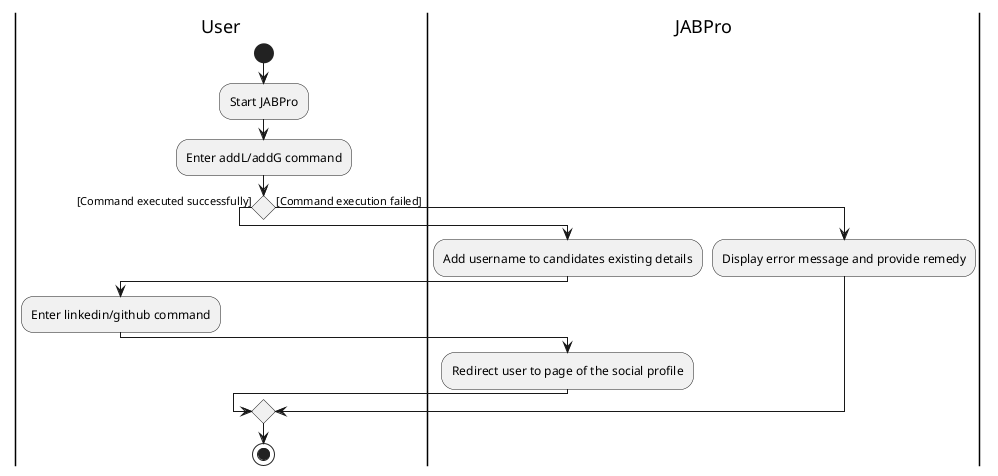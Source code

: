 @startuml
'https://plantuml.com/activity-diagram-beta
|User|
start
:Start JABPro;
:Enter addL/addG command;
if () then ([Command executed successfully])
  |JABPro|
  :Add username to candidates existing details;
  |User|
  :Enter linkedin/github command;
  |JABPro|
  :Redirect user to page of the social profile;
  |User|
else ([Command execution failed])
  |JABPro|
  :Display error message and provide remedy;
  |User|

endif

stop

@enduml
